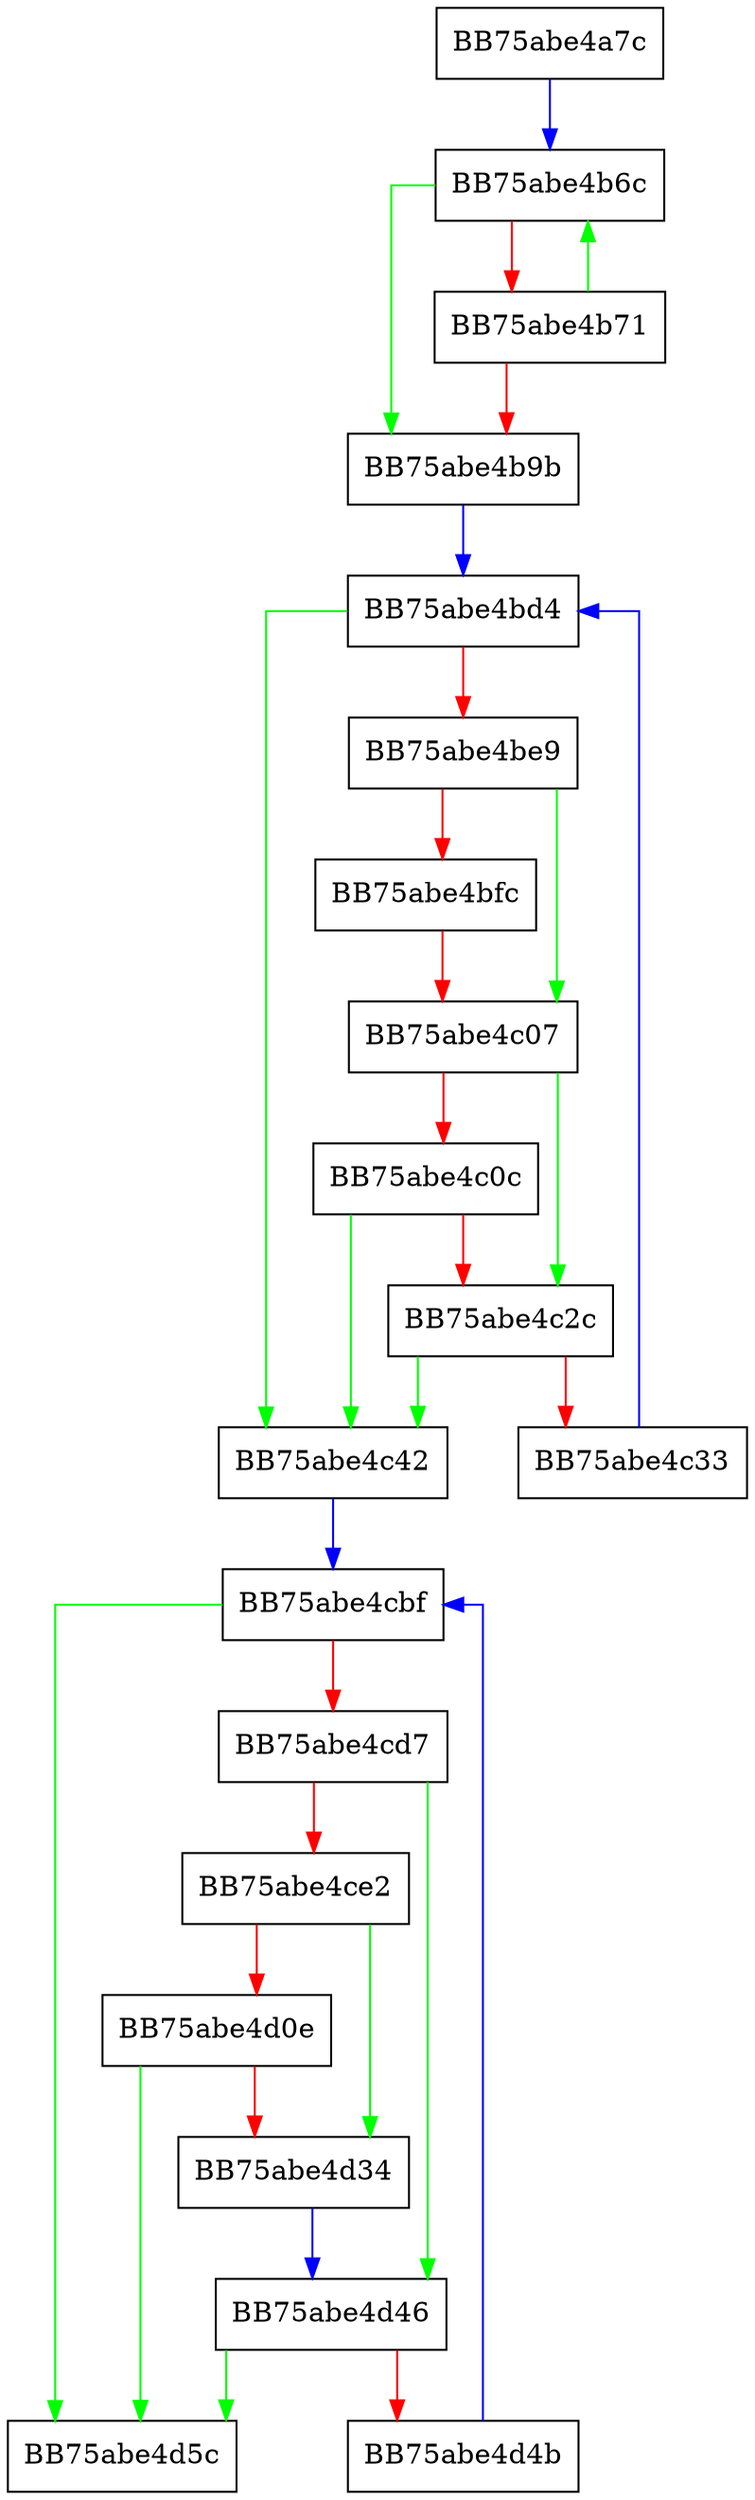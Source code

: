 digraph ZSTD_HcFindBestMatch_dictMatchState_6 {
  node [shape="box"];
  graph [splines=ortho];
  BB75abe4a7c -> BB75abe4b6c [color="blue"];
  BB75abe4b6c -> BB75abe4b9b [color="green"];
  BB75abe4b6c -> BB75abe4b71 [color="red"];
  BB75abe4b71 -> BB75abe4b6c [color="green"];
  BB75abe4b71 -> BB75abe4b9b [color="red"];
  BB75abe4b9b -> BB75abe4bd4 [color="blue"];
  BB75abe4bd4 -> BB75abe4c42 [color="green"];
  BB75abe4bd4 -> BB75abe4be9 [color="red"];
  BB75abe4be9 -> BB75abe4c07 [color="green"];
  BB75abe4be9 -> BB75abe4bfc [color="red"];
  BB75abe4bfc -> BB75abe4c07 [color="red"];
  BB75abe4c07 -> BB75abe4c2c [color="green"];
  BB75abe4c07 -> BB75abe4c0c [color="red"];
  BB75abe4c0c -> BB75abe4c42 [color="green"];
  BB75abe4c0c -> BB75abe4c2c [color="red"];
  BB75abe4c2c -> BB75abe4c42 [color="green"];
  BB75abe4c2c -> BB75abe4c33 [color="red"];
  BB75abe4c33 -> BB75abe4bd4 [color="blue"];
  BB75abe4c42 -> BB75abe4cbf [color="blue"];
  BB75abe4cbf -> BB75abe4d5c [color="green"];
  BB75abe4cbf -> BB75abe4cd7 [color="red"];
  BB75abe4cd7 -> BB75abe4d46 [color="green"];
  BB75abe4cd7 -> BB75abe4ce2 [color="red"];
  BB75abe4ce2 -> BB75abe4d34 [color="green"];
  BB75abe4ce2 -> BB75abe4d0e [color="red"];
  BB75abe4d0e -> BB75abe4d5c [color="green"];
  BB75abe4d0e -> BB75abe4d34 [color="red"];
  BB75abe4d34 -> BB75abe4d46 [color="blue"];
  BB75abe4d46 -> BB75abe4d5c [color="green"];
  BB75abe4d46 -> BB75abe4d4b [color="red"];
  BB75abe4d4b -> BB75abe4cbf [color="blue"];
}